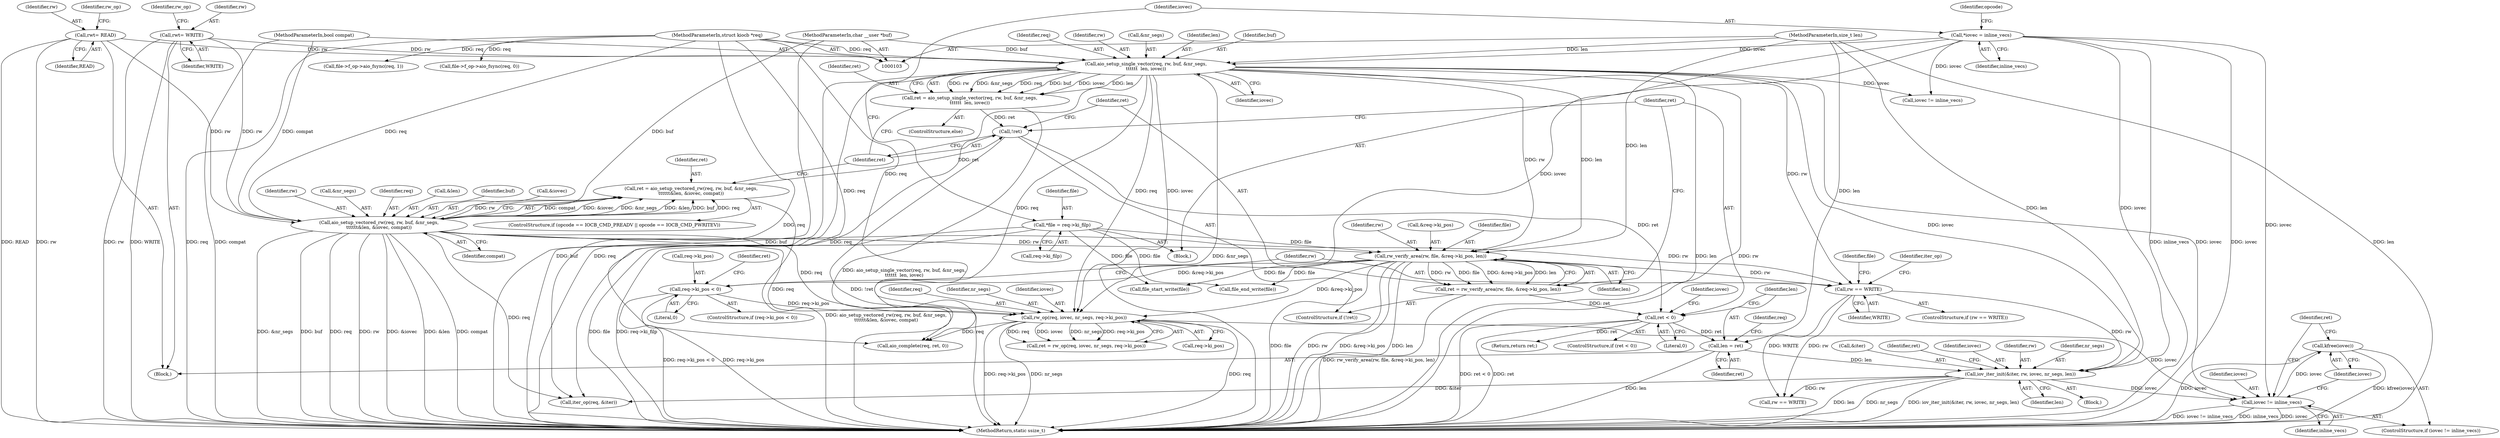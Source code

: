 digraph "0_linux_4c185ce06dca14f5cea192f5a2c981ef50663f2b@API" {
"1000355" [label="(Call,kfree(iovec))"];
"1000352" [label="(Call,iovec != inline_vecs)"];
"1000124" [label="(Call,*iovec = inline_vecs)"];
"1000280" [label="(Call,iov_iter_init(&iter, rw, iovec, nr_segs, len))"];
"1000272" [label="(Call,rw == WRITE)"];
"1000222" [label="(Call,aio_setup_single_vector(req, rw, buf, &nr_segs,\n\t\t\t\t\t\t  len, iovec))"];
"1000104" [label="(MethodParameterIn,struct kiocb *req)"];
"1000159" [label="(Call,rw\t= WRITE)"];
"1000136" [label="(Call,rw\t= READ)"];
"1000106" [label="(MethodParameterIn,char __user *buf)"];
"1000107" [label="(MethodParameterIn,size_t len)"];
"1000208" [label="(Call,aio_setup_vectored_rw(req, rw, buf, &nr_segs,\n\t\t\t\t\t\t&len, &iovec, compat))"];
"1000108" [label="(MethodParameterIn,bool compat)"];
"1000235" [label="(Call,rw_verify_area(rw, file, &req->ki_pos, len))"];
"1000111" [label="(Call,*file = req->ki_filp)"];
"1000256" [label="(Call,len = ret)"];
"1000244" [label="(Call,ret < 0)"];
"1000231" [label="(Call,!ret)"];
"1000220" [label="(Call,ret = aio_setup_single_vector(req, rw, buf, &nr_segs,\n\t\t\t\t\t\t  len, iovec))"];
"1000206" [label="(Call,ret = aio_setup_vectored_rw(req, rw, buf, &nr_segs,\n\t\t\t\t\t\t&len, &iovec, compat))"];
"1000233" [label="(Call,ret = rw_verify_area(rw, file, &req->ki_pos, len))"];
"1000297" [label="(Call,rw_op(req, iovec, nr_segs, req->ki_pos))"];
"1000260" [label="(Call,req->ki_pos < 0)"];
"1000161" [label="(Identifier,WRITE)"];
"1000295" [label="(Call,ret = rw_op(req, iovec, nr_segs, req->ki_pos))"];
"1000305" [label="(Call,rw == WRITE)"];
"1000159" [label="(Call,rw\t= WRITE)"];
"1000210" [label="(Identifier,rw)"];
"1000235" [label="(Call,rw_verify_area(rw, file, &req->ki_pos, len))"];
"1000233" [label="(Call,ret = rw_verify_area(rw, file, &req->ki_pos, len))"];
"1000140" [label="(Identifier,rw_op)"];
"1000246" [label="(Literal,0)"];
"1000254" [label="(Return,return ret;)"];
"1000276" [label="(Identifier,file)"];
"1000274" [label="(Identifier,WRITE)"];
"1000256" [label="(Call,len = ret)"];
"1000308" [label="(Call,file_end_write(file))"];
"1000112" [label="(Identifier,file)"];
"1000281" [label="(Call,&iter)"];
"1000107" [label="(MethodParameterIn,size_t len)"];
"1000273" [label="(Identifier,rw)"];
"1000212" [label="(Call,&nr_segs)"];
"1000209" [label="(Identifier,req)"];
"1000220" [label="(Call,ret = aio_setup_single_vector(req, rw, buf, &nr_segs,\n\t\t\t\t\t\t  len, iovec))"];
"1000242" [label="(Identifier,len)"];
"1000279" [label="(Block,)"];
"1000234" [label="(Identifier,ret)"];
"1000288" [label="(Identifier,ret)"];
"1000351" [label="(ControlStructure,if (iovec != inline_vecs))"];
"1000214" [label="(Call,&len)"];
"1000261" [label="(Call,req->ki_pos)"];
"1000275" [label="(Call,file_start_write(file))"];
"1000208" [label="(Call,aio_setup_vectored_rw(req, rw, buf, &nr_segs,\n\t\t\t\t\t\t&len, &iovec, compat))"];
"1000298" [label="(Identifier,req)"];
"1000206" [label="(Call,ret = aio_setup_vectored_rw(req, rw, buf, &nr_segs,\n\t\t\t\t\t\t&len, &iovec, compat))"];
"1000300" [label="(Identifier,nr_segs)"];
"1000136" [label="(Call,rw\t= READ)"];
"1000267" [label="(Identifier,ret)"];
"1000280" [label="(Call,iov_iter_init(&iter, rw, iovec, nr_segs, len))"];
"1000258" [label="(Identifier,ret)"];
"1000111" [label="(Call,*file = req->ki_filp)"];
"1000352" [label="(Call,iovec != inline_vecs)"];
"1000284" [label="(Identifier,iovec)"];
"1000104" [label="(MethodParameterIn,struct kiocb *req)"];
"1000198" [label="(ControlStructure,if (opcode == IOCB_CMD_PREADV || opcode == IOCB_CMD_PWRITEV))"];
"1000250" [label="(Identifier,iovec)"];
"1000126" [label="(Identifier,inline_vecs)"];
"1000232" [label="(Identifier,ret)"];
"1000106" [label="(MethodParameterIn,char __user *buf)"];
"1000283" [label="(Identifier,rw)"];
"1000324" [label="(Call,file->f_op->aio_fsync(req, 1))"];
"1000109" [label="(Block,)"];
"1000236" [label="(Identifier,rw)"];
"1000230" [label="(ControlStructure,if (!ret))"];
"1000231" [label="(Call,!ret)"];
"1000244" [label="(Call,ret < 0)"];
"1000285" [label="(Identifier,nr_segs)"];
"1000130" [label="(Block,)"];
"1000260" [label="(Call,req->ki_pos < 0)"];
"1000271" [label="(ControlStructure,if (rw == WRITE))"];
"1000245" [label="(Identifier,ret)"];
"1000125" [label="(Identifier,iovec)"];
"1000229" [label="(Identifier,iovec)"];
"1000223" [label="(Identifier,req)"];
"1000301" [label="(Call,req->ki_pos)"];
"1000272" [label="(Call,rw == WRITE)"];
"1000238" [label="(Call,&req->ki_pos)"];
"1000113" [label="(Call,req->ki_filp)"];
"1000237" [label="(Identifier,file)"];
"1000394" [label="(MethodReturn,static ssize_t)"];
"1000224" [label="(Identifier,rw)"];
"1000219" [label="(ControlStructure,else)"];
"1000341" [label="(Call,file->f_op->aio_fsync(req, 0))"];
"1000211" [label="(Identifier,buf)"];
"1000356" [label="(Identifier,iovec)"];
"1000226" [label="(Call,&nr_segs)"];
"1000249" [label="(Call,iovec != inline_vecs)"];
"1000222" [label="(Call,aio_setup_single_vector(req, rw, buf, &nr_segs,\n\t\t\t\t\t\t  len, iovec))"];
"1000289" [label="(Call,iter_op(req, &iter))"];
"1000353" [label="(Identifier,iovec)"];
"1000160" [label="(Identifier,rw)"];
"1000216" [label="(Call,&iovec)"];
"1000278" [label="(Identifier,iter_op)"];
"1000228" [label="(Identifier,len)"];
"1000221" [label="(Identifier,ret)"];
"1000355" [label="(Call,kfree(iovec))"];
"1000137" [label="(Identifier,rw)"];
"1000243" [label="(ControlStructure,if (ret < 0))"];
"1000257" [label="(Identifier,len)"];
"1000225" [label="(Identifier,buf)"];
"1000207" [label="(Identifier,ret)"];
"1000262" [label="(Identifier,req)"];
"1000299" [label="(Identifier,iovec)"];
"1000138" [label="(Identifier,READ)"];
"1000297" [label="(Call,rw_op(req, iovec, nr_segs, req->ki_pos))"];
"1000388" [label="(Call,aio_complete(req, ret, 0))"];
"1000264" [label="(Literal,0)"];
"1000108" [label="(MethodParameterIn,bool compat)"];
"1000286" [label="(Identifier,len)"];
"1000124" [label="(Call,*iovec = inline_vecs)"];
"1000129" [label="(Identifier,opcode)"];
"1000259" [label="(ControlStructure,if (req->ki_pos < 0))"];
"1000354" [label="(Identifier,inline_vecs)"];
"1000163" [label="(Identifier,rw_op)"];
"1000218" [label="(Identifier,compat)"];
"1000359" [label="(Identifier,ret)"];
"1000355" -> "1000351"  [label="AST: "];
"1000355" -> "1000356"  [label="CFG: "];
"1000356" -> "1000355"  [label="AST: "];
"1000359" -> "1000355"  [label="CFG: "];
"1000355" -> "1000394"  [label="DDG: iovec"];
"1000355" -> "1000394"  [label="DDG: kfree(iovec)"];
"1000352" -> "1000355"  [label="DDG: iovec"];
"1000352" -> "1000351"  [label="AST: "];
"1000352" -> "1000354"  [label="CFG: "];
"1000353" -> "1000352"  [label="AST: "];
"1000354" -> "1000352"  [label="AST: "];
"1000356" -> "1000352"  [label="CFG: "];
"1000359" -> "1000352"  [label="CFG: "];
"1000352" -> "1000394"  [label="DDG: iovec"];
"1000352" -> "1000394"  [label="DDG: iovec != inline_vecs"];
"1000352" -> "1000394"  [label="DDG: inline_vecs"];
"1000124" -> "1000352"  [label="DDG: iovec"];
"1000280" -> "1000352"  [label="DDG: iovec"];
"1000297" -> "1000352"  [label="DDG: iovec"];
"1000222" -> "1000352"  [label="DDG: iovec"];
"1000124" -> "1000109"  [label="AST: "];
"1000124" -> "1000126"  [label="CFG: "];
"1000125" -> "1000124"  [label="AST: "];
"1000126" -> "1000124"  [label="AST: "];
"1000129" -> "1000124"  [label="CFG: "];
"1000124" -> "1000394"  [label="DDG: inline_vecs"];
"1000124" -> "1000394"  [label="DDG: iovec"];
"1000124" -> "1000222"  [label="DDG: iovec"];
"1000124" -> "1000249"  [label="DDG: iovec"];
"1000124" -> "1000280"  [label="DDG: iovec"];
"1000124" -> "1000297"  [label="DDG: iovec"];
"1000280" -> "1000279"  [label="AST: "];
"1000280" -> "1000286"  [label="CFG: "];
"1000281" -> "1000280"  [label="AST: "];
"1000283" -> "1000280"  [label="AST: "];
"1000284" -> "1000280"  [label="AST: "];
"1000285" -> "1000280"  [label="AST: "];
"1000286" -> "1000280"  [label="AST: "];
"1000288" -> "1000280"  [label="CFG: "];
"1000280" -> "1000394"  [label="DDG: len"];
"1000280" -> "1000394"  [label="DDG: nr_segs"];
"1000280" -> "1000394"  [label="DDG: iov_iter_init(&iter, rw, iovec, nr_segs, len)"];
"1000272" -> "1000280"  [label="DDG: rw"];
"1000222" -> "1000280"  [label="DDG: iovec"];
"1000256" -> "1000280"  [label="DDG: len"];
"1000107" -> "1000280"  [label="DDG: len"];
"1000280" -> "1000289"  [label="DDG: &iter"];
"1000280" -> "1000305"  [label="DDG: rw"];
"1000272" -> "1000271"  [label="AST: "];
"1000272" -> "1000274"  [label="CFG: "];
"1000273" -> "1000272"  [label="AST: "];
"1000274" -> "1000272"  [label="AST: "];
"1000276" -> "1000272"  [label="CFG: "];
"1000278" -> "1000272"  [label="CFG: "];
"1000222" -> "1000272"  [label="DDG: rw"];
"1000208" -> "1000272"  [label="DDG: rw"];
"1000235" -> "1000272"  [label="DDG: rw"];
"1000272" -> "1000305"  [label="DDG: rw"];
"1000272" -> "1000305"  [label="DDG: WRITE"];
"1000222" -> "1000220"  [label="AST: "];
"1000222" -> "1000229"  [label="CFG: "];
"1000223" -> "1000222"  [label="AST: "];
"1000224" -> "1000222"  [label="AST: "];
"1000225" -> "1000222"  [label="AST: "];
"1000226" -> "1000222"  [label="AST: "];
"1000228" -> "1000222"  [label="AST: "];
"1000229" -> "1000222"  [label="AST: "];
"1000220" -> "1000222"  [label="CFG: "];
"1000222" -> "1000394"  [label="DDG: buf"];
"1000222" -> "1000394"  [label="DDG: req"];
"1000222" -> "1000394"  [label="DDG: &nr_segs"];
"1000222" -> "1000394"  [label="DDG: len"];
"1000222" -> "1000394"  [label="DDG: rw"];
"1000222" -> "1000220"  [label="DDG: rw"];
"1000222" -> "1000220"  [label="DDG: &nr_segs"];
"1000222" -> "1000220"  [label="DDG: req"];
"1000222" -> "1000220"  [label="DDG: buf"];
"1000222" -> "1000220"  [label="DDG: iovec"];
"1000222" -> "1000220"  [label="DDG: len"];
"1000104" -> "1000222"  [label="DDG: req"];
"1000159" -> "1000222"  [label="DDG: rw"];
"1000136" -> "1000222"  [label="DDG: rw"];
"1000106" -> "1000222"  [label="DDG: buf"];
"1000107" -> "1000222"  [label="DDG: len"];
"1000222" -> "1000235"  [label="DDG: rw"];
"1000222" -> "1000235"  [label="DDG: len"];
"1000222" -> "1000249"  [label="DDG: iovec"];
"1000222" -> "1000289"  [label="DDG: req"];
"1000222" -> "1000297"  [label="DDG: req"];
"1000222" -> "1000297"  [label="DDG: iovec"];
"1000222" -> "1000388"  [label="DDG: req"];
"1000104" -> "1000103"  [label="AST: "];
"1000104" -> "1000394"  [label="DDG: req"];
"1000104" -> "1000208"  [label="DDG: req"];
"1000104" -> "1000289"  [label="DDG: req"];
"1000104" -> "1000297"  [label="DDG: req"];
"1000104" -> "1000324"  [label="DDG: req"];
"1000104" -> "1000341"  [label="DDG: req"];
"1000104" -> "1000388"  [label="DDG: req"];
"1000159" -> "1000130"  [label="AST: "];
"1000159" -> "1000161"  [label="CFG: "];
"1000160" -> "1000159"  [label="AST: "];
"1000161" -> "1000159"  [label="AST: "];
"1000163" -> "1000159"  [label="CFG: "];
"1000159" -> "1000394"  [label="DDG: rw"];
"1000159" -> "1000394"  [label="DDG: WRITE"];
"1000159" -> "1000208"  [label="DDG: rw"];
"1000136" -> "1000130"  [label="AST: "];
"1000136" -> "1000138"  [label="CFG: "];
"1000137" -> "1000136"  [label="AST: "];
"1000138" -> "1000136"  [label="AST: "];
"1000140" -> "1000136"  [label="CFG: "];
"1000136" -> "1000394"  [label="DDG: READ"];
"1000136" -> "1000394"  [label="DDG: rw"];
"1000136" -> "1000208"  [label="DDG: rw"];
"1000106" -> "1000103"  [label="AST: "];
"1000106" -> "1000394"  [label="DDG: buf"];
"1000106" -> "1000208"  [label="DDG: buf"];
"1000107" -> "1000103"  [label="AST: "];
"1000107" -> "1000394"  [label="DDG: len"];
"1000107" -> "1000235"  [label="DDG: len"];
"1000107" -> "1000256"  [label="DDG: len"];
"1000208" -> "1000206"  [label="AST: "];
"1000208" -> "1000218"  [label="CFG: "];
"1000209" -> "1000208"  [label="AST: "];
"1000210" -> "1000208"  [label="AST: "];
"1000211" -> "1000208"  [label="AST: "];
"1000212" -> "1000208"  [label="AST: "];
"1000214" -> "1000208"  [label="AST: "];
"1000216" -> "1000208"  [label="AST: "];
"1000218" -> "1000208"  [label="AST: "];
"1000206" -> "1000208"  [label="CFG: "];
"1000208" -> "1000394"  [label="DDG: req"];
"1000208" -> "1000394"  [label="DDG: rw"];
"1000208" -> "1000394"  [label="DDG: &iovec"];
"1000208" -> "1000394"  [label="DDG: &len"];
"1000208" -> "1000394"  [label="DDG: compat"];
"1000208" -> "1000394"  [label="DDG: &nr_segs"];
"1000208" -> "1000394"  [label="DDG: buf"];
"1000208" -> "1000206"  [label="DDG: compat"];
"1000208" -> "1000206"  [label="DDG: &iovec"];
"1000208" -> "1000206"  [label="DDG: &nr_segs"];
"1000208" -> "1000206"  [label="DDG: &len"];
"1000208" -> "1000206"  [label="DDG: buf"];
"1000208" -> "1000206"  [label="DDG: req"];
"1000208" -> "1000206"  [label="DDG: rw"];
"1000108" -> "1000208"  [label="DDG: compat"];
"1000208" -> "1000235"  [label="DDG: rw"];
"1000208" -> "1000289"  [label="DDG: req"];
"1000208" -> "1000297"  [label="DDG: req"];
"1000208" -> "1000388"  [label="DDG: req"];
"1000108" -> "1000103"  [label="AST: "];
"1000108" -> "1000394"  [label="DDG: compat"];
"1000235" -> "1000233"  [label="AST: "];
"1000235" -> "1000242"  [label="CFG: "];
"1000236" -> "1000235"  [label="AST: "];
"1000237" -> "1000235"  [label="AST: "];
"1000238" -> "1000235"  [label="AST: "];
"1000242" -> "1000235"  [label="AST: "];
"1000233" -> "1000235"  [label="CFG: "];
"1000235" -> "1000394"  [label="DDG: file"];
"1000235" -> "1000394"  [label="DDG: rw"];
"1000235" -> "1000394"  [label="DDG: &req->ki_pos"];
"1000235" -> "1000394"  [label="DDG: len"];
"1000235" -> "1000233"  [label="DDG: rw"];
"1000235" -> "1000233"  [label="DDG: file"];
"1000235" -> "1000233"  [label="DDG: &req->ki_pos"];
"1000235" -> "1000233"  [label="DDG: len"];
"1000111" -> "1000235"  [label="DDG: file"];
"1000235" -> "1000260"  [label="DDG: &req->ki_pos"];
"1000235" -> "1000275"  [label="DDG: file"];
"1000235" -> "1000297"  [label="DDG: &req->ki_pos"];
"1000235" -> "1000308"  [label="DDG: file"];
"1000111" -> "1000109"  [label="AST: "];
"1000111" -> "1000113"  [label="CFG: "];
"1000112" -> "1000111"  [label="AST: "];
"1000113" -> "1000111"  [label="AST: "];
"1000125" -> "1000111"  [label="CFG: "];
"1000111" -> "1000394"  [label="DDG: file"];
"1000111" -> "1000394"  [label="DDG: req->ki_filp"];
"1000111" -> "1000275"  [label="DDG: file"];
"1000111" -> "1000308"  [label="DDG: file"];
"1000256" -> "1000130"  [label="AST: "];
"1000256" -> "1000258"  [label="CFG: "];
"1000257" -> "1000256"  [label="AST: "];
"1000258" -> "1000256"  [label="AST: "];
"1000262" -> "1000256"  [label="CFG: "];
"1000256" -> "1000394"  [label="DDG: len"];
"1000244" -> "1000256"  [label="DDG: ret"];
"1000244" -> "1000243"  [label="AST: "];
"1000244" -> "1000246"  [label="CFG: "];
"1000245" -> "1000244"  [label="AST: "];
"1000246" -> "1000244"  [label="AST: "];
"1000250" -> "1000244"  [label="CFG: "];
"1000257" -> "1000244"  [label="CFG: "];
"1000244" -> "1000394"  [label="DDG: ret < 0"];
"1000244" -> "1000394"  [label="DDG: ret"];
"1000231" -> "1000244"  [label="DDG: ret"];
"1000233" -> "1000244"  [label="DDG: ret"];
"1000244" -> "1000254"  [label="DDG: ret"];
"1000231" -> "1000230"  [label="AST: "];
"1000231" -> "1000232"  [label="CFG: "];
"1000232" -> "1000231"  [label="AST: "];
"1000234" -> "1000231"  [label="CFG: "];
"1000245" -> "1000231"  [label="CFG: "];
"1000231" -> "1000394"  [label="DDG: !ret"];
"1000220" -> "1000231"  [label="DDG: ret"];
"1000206" -> "1000231"  [label="DDG: ret"];
"1000220" -> "1000219"  [label="AST: "];
"1000221" -> "1000220"  [label="AST: "];
"1000232" -> "1000220"  [label="CFG: "];
"1000220" -> "1000394"  [label="DDG: aio_setup_single_vector(req, rw, buf, &nr_segs,\n\t\t\t\t\t\t  len, iovec)"];
"1000206" -> "1000198"  [label="AST: "];
"1000207" -> "1000206"  [label="AST: "];
"1000232" -> "1000206"  [label="CFG: "];
"1000206" -> "1000394"  [label="DDG: aio_setup_vectored_rw(req, rw, buf, &nr_segs,\n\t\t\t\t\t\t&len, &iovec, compat)"];
"1000233" -> "1000230"  [label="AST: "];
"1000234" -> "1000233"  [label="AST: "];
"1000245" -> "1000233"  [label="CFG: "];
"1000233" -> "1000394"  [label="DDG: rw_verify_area(rw, file, &req->ki_pos, len)"];
"1000297" -> "1000295"  [label="AST: "];
"1000297" -> "1000301"  [label="CFG: "];
"1000298" -> "1000297"  [label="AST: "];
"1000299" -> "1000297"  [label="AST: "];
"1000300" -> "1000297"  [label="AST: "];
"1000301" -> "1000297"  [label="AST: "];
"1000295" -> "1000297"  [label="CFG: "];
"1000297" -> "1000394"  [label="DDG: req"];
"1000297" -> "1000394"  [label="DDG: req->ki_pos"];
"1000297" -> "1000394"  [label="DDG: nr_segs"];
"1000297" -> "1000295"  [label="DDG: req"];
"1000297" -> "1000295"  [label="DDG: iovec"];
"1000297" -> "1000295"  [label="DDG: nr_segs"];
"1000297" -> "1000295"  [label="DDG: req->ki_pos"];
"1000260" -> "1000297"  [label="DDG: req->ki_pos"];
"1000297" -> "1000388"  [label="DDG: req"];
"1000260" -> "1000259"  [label="AST: "];
"1000260" -> "1000264"  [label="CFG: "];
"1000261" -> "1000260"  [label="AST: "];
"1000264" -> "1000260"  [label="AST: "];
"1000267" -> "1000260"  [label="CFG: "];
"1000273" -> "1000260"  [label="CFG: "];
"1000260" -> "1000394"  [label="DDG: req->ki_pos < 0"];
"1000260" -> "1000394"  [label="DDG: req->ki_pos"];
}
